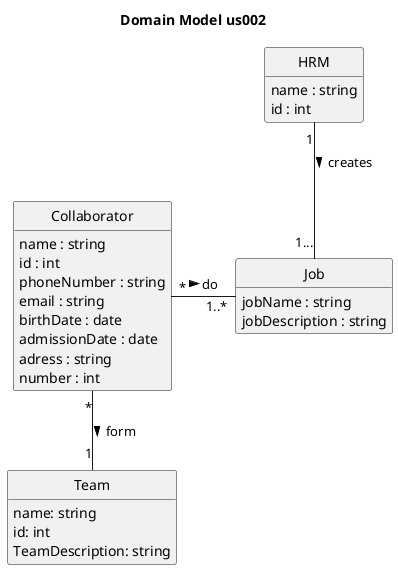 @startuml
skinparam monochrome true
skinparam packageStyle rectangle
skinparam shadowing false
'skinparam linetype ortho
'left to right direction
skinparam classAttributeIconSize 0
hide circle
hide methods

title Domain Model us002



class HRM {
    name : string
    id : int
}

class Job {
    jobName : string
    jobDescription : string

}
class Collaborator {
    name : string
    id : int
    phoneNumber : string
    email : string
    birthDate : date
    admissionDate : date
    adress : string
    number : int
    }

class Team {
     name: string
     id: int
     TeamDescription: string
}
Collaborator "*" -- "1" Team : form >
HRM "1" -- "1..." Job : creates >
Collaborator "*" - "1..*" Job : do >

@enduml